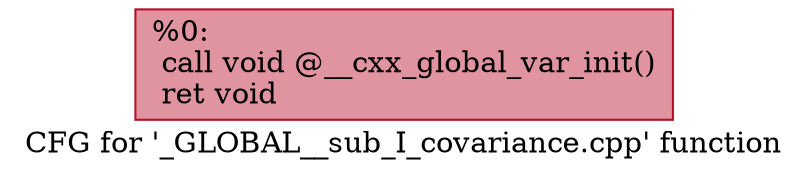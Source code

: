 digraph "CFG for '_GLOBAL__sub_I_covariance.cpp' function" {
	label="CFG for '_GLOBAL__sub_I_covariance.cpp' function";

	Node0x22df47f0e90 [shape=record,color="#b70d28ff", style=filled, fillcolor="#b70d2870",label="{%0:\l  call void @__cxx_global_var_init()\l  ret void\l}"];
}
